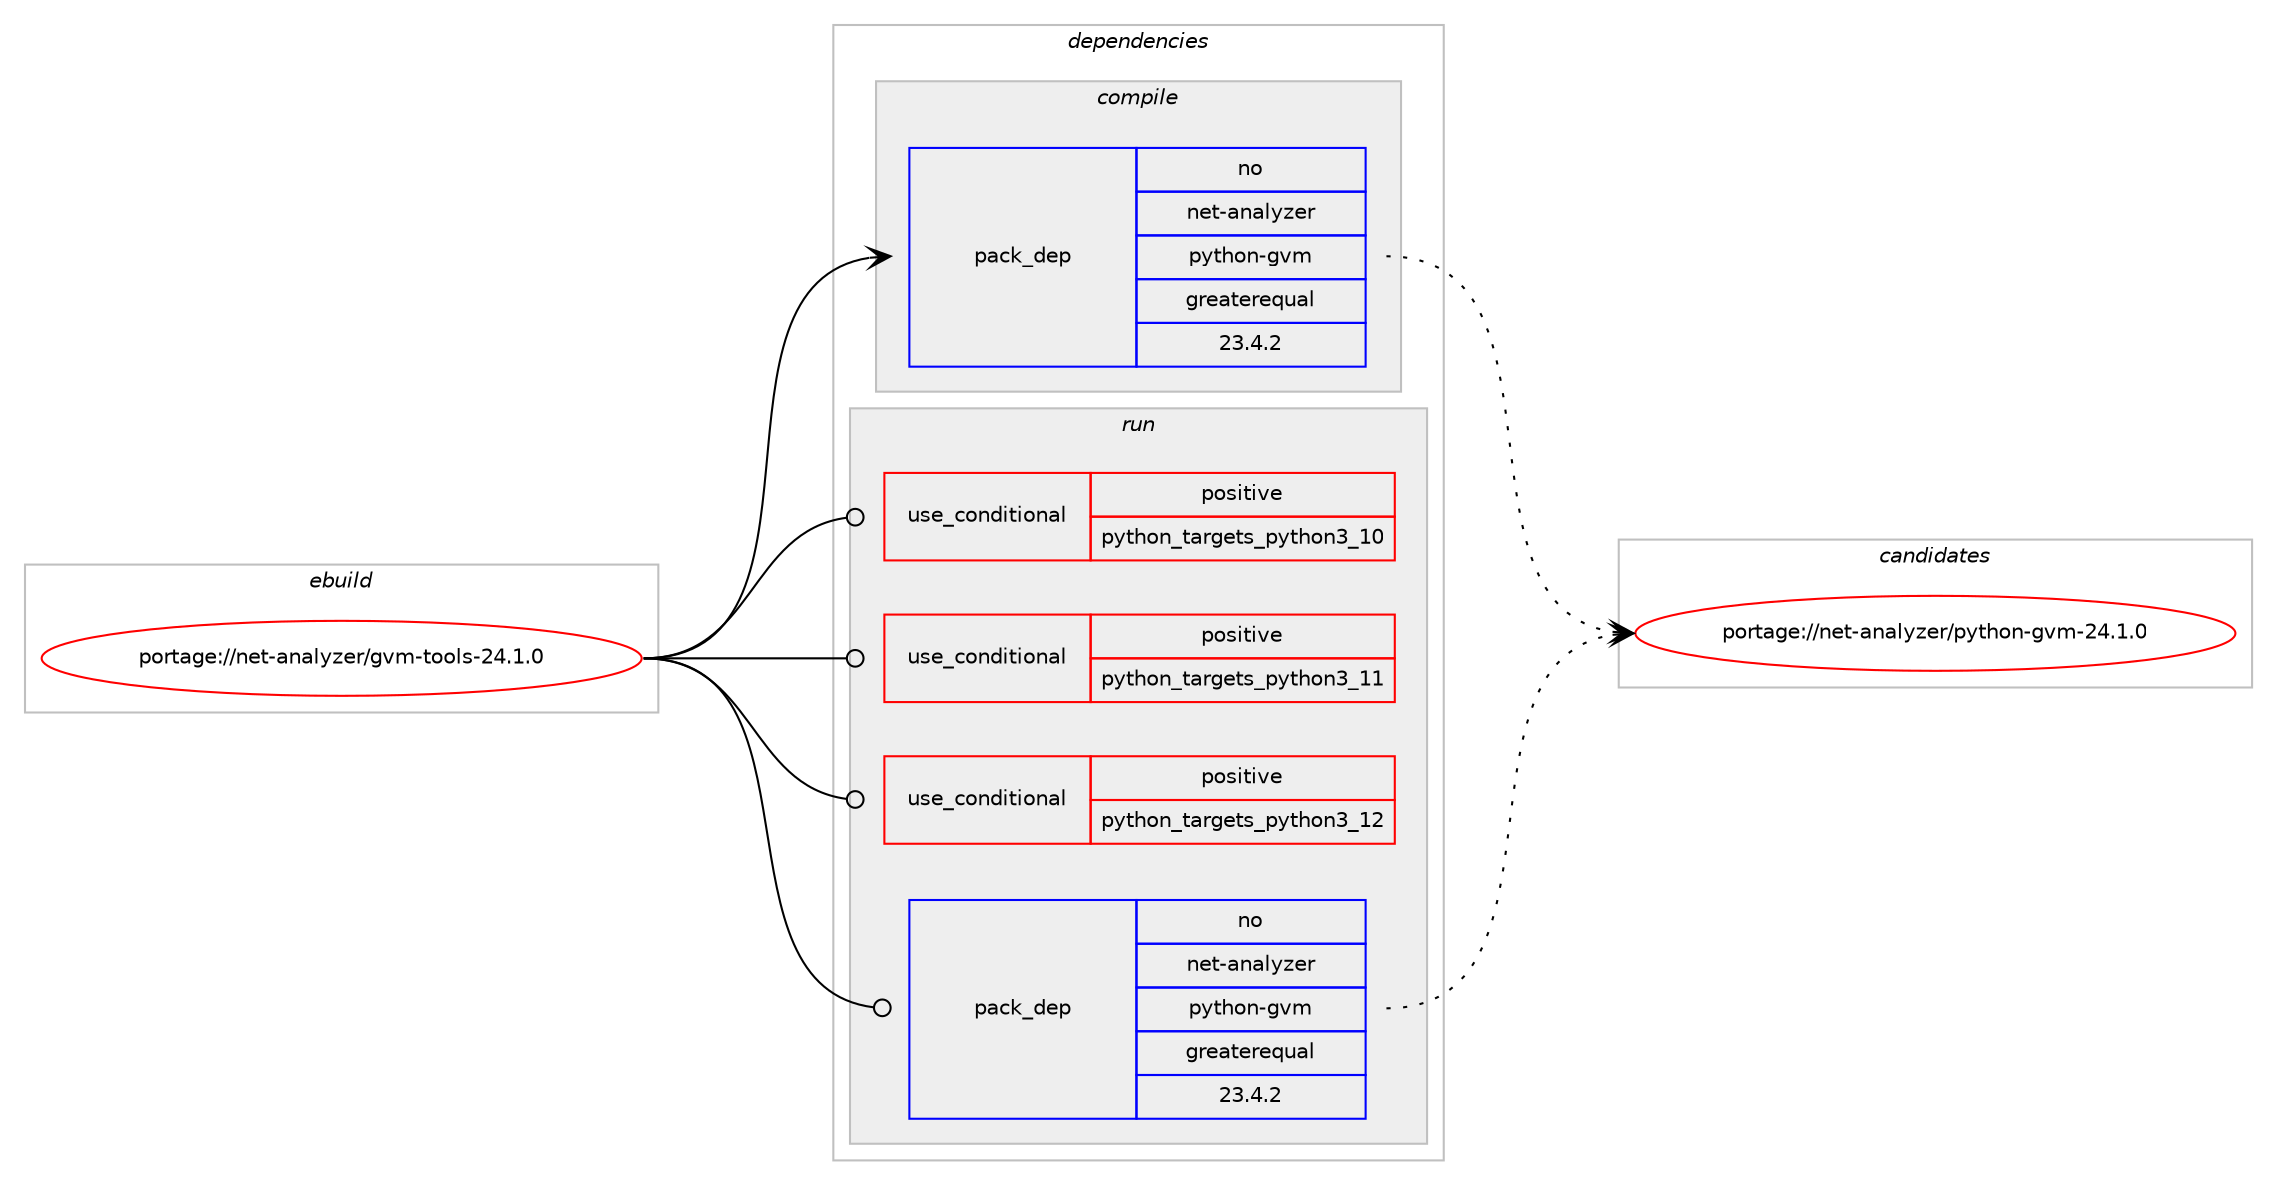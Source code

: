 digraph prolog {

# *************
# Graph options
# *************

newrank=true;
concentrate=true;
compound=true;
graph [rankdir=LR,fontname=Helvetica,fontsize=10,ranksep=1.5];#, ranksep=2.5, nodesep=0.2];
edge  [arrowhead=vee];
node  [fontname=Helvetica,fontsize=10];

# **********
# The ebuild
# **********

subgraph cluster_leftcol {
color=gray;
rank=same;
label=<<i>ebuild</i>>;
id [label="portage://net-analyzer/gvm-tools-24.1.0", color=red, width=4, href="../net-analyzer/gvm-tools-24.1.0.svg"];
}

# ****************
# The dependencies
# ****************

subgraph cluster_midcol {
color=gray;
label=<<i>dependencies</i>>;
subgraph cluster_compile {
fillcolor="#eeeeee";
style=filled;
label=<<i>compile</i>>;
subgraph pack50 {
dependency117 [label=<<TABLE BORDER="0" CELLBORDER="1" CELLSPACING="0" CELLPADDING="4" WIDTH="220"><TR><TD ROWSPAN="6" CELLPADDING="30">pack_dep</TD></TR><TR><TD WIDTH="110">no</TD></TR><TR><TD>net-analyzer</TD></TR><TR><TD>python-gvm</TD></TR><TR><TD>greaterequal</TD></TR><TR><TD>23.4.2</TD></TR></TABLE>>, shape=none, color=blue];
}
id:e -> dependency117:w [weight=20,style="solid",arrowhead="vee"];
}
subgraph cluster_compileandrun {
fillcolor="#eeeeee";
style=filled;
label=<<i>compile and run</i>>;
}
subgraph cluster_run {
fillcolor="#eeeeee";
style=filled;
label=<<i>run</i>>;
subgraph cond68 {
dependency118 [label=<<TABLE BORDER="0" CELLBORDER="1" CELLSPACING="0" CELLPADDING="4"><TR><TD ROWSPAN="3" CELLPADDING="10">use_conditional</TD></TR><TR><TD>positive</TD></TR><TR><TD>python_targets_python3_10</TD></TR></TABLE>>, shape=none, color=red];
# *** BEGIN UNKNOWN DEPENDENCY TYPE (TODO) ***
# dependency118 -> package_dependency(portage://net-analyzer/gvm-tools-24.1.0,run,no,dev-lang,python,none,[,,],[slot(3.10)],[])
# *** END UNKNOWN DEPENDENCY TYPE (TODO) ***

}
id:e -> dependency118:w [weight=20,style="solid",arrowhead="odot"];
subgraph cond69 {
dependency119 [label=<<TABLE BORDER="0" CELLBORDER="1" CELLSPACING="0" CELLPADDING="4"><TR><TD ROWSPAN="3" CELLPADDING="10">use_conditional</TD></TR><TR><TD>positive</TD></TR><TR><TD>python_targets_python3_11</TD></TR></TABLE>>, shape=none, color=red];
# *** BEGIN UNKNOWN DEPENDENCY TYPE (TODO) ***
# dependency119 -> package_dependency(portage://net-analyzer/gvm-tools-24.1.0,run,no,dev-lang,python,none,[,,],[slot(3.11)],[])
# *** END UNKNOWN DEPENDENCY TYPE (TODO) ***

}
id:e -> dependency119:w [weight=20,style="solid",arrowhead="odot"];
subgraph cond70 {
dependency120 [label=<<TABLE BORDER="0" CELLBORDER="1" CELLSPACING="0" CELLPADDING="4"><TR><TD ROWSPAN="3" CELLPADDING="10">use_conditional</TD></TR><TR><TD>positive</TD></TR><TR><TD>python_targets_python3_12</TD></TR></TABLE>>, shape=none, color=red];
# *** BEGIN UNKNOWN DEPENDENCY TYPE (TODO) ***
# dependency120 -> package_dependency(portage://net-analyzer/gvm-tools-24.1.0,run,no,dev-lang,python,none,[,,],[slot(3.12)],[])
# *** END UNKNOWN DEPENDENCY TYPE (TODO) ***

}
id:e -> dependency120:w [weight=20,style="solid",arrowhead="odot"];
subgraph pack51 {
dependency121 [label=<<TABLE BORDER="0" CELLBORDER="1" CELLSPACING="0" CELLPADDING="4" WIDTH="220"><TR><TD ROWSPAN="6" CELLPADDING="30">pack_dep</TD></TR><TR><TD WIDTH="110">no</TD></TR><TR><TD>net-analyzer</TD></TR><TR><TD>python-gvm</TD></TR><TR><TD>greaterequal</TD></TR><TR><TD>23.4.2</TD></TR></TABLE>>, shape=none, color=blue];
}
id:e -> dependency121:w [weight=20,style="solid",arrowhead="odot"];
}
}

# **************
# The candidates
# **************

subgraph cluster_choices {
rank=same;
color=gray;
label=<<i>candidates</i>>;

subgraph choice50 {
color=black;
nodesep=1;
choice110101116459711097108121122101114471121211161041111104510311810945505246494648 [label="portage://net-analyzer/python-gvm-24.1.0", color=red, width=4,href="../net-analyzer/python-gvm-24.1.0.svg"];
dependency117:e -> choice110101116459711097108121122101114471121211161041111104510311810945505246494648:w [style=dotted,weight="100"];
}
subgraph choice51 {
color=black;
nodesep=1;
choice110101116459711097108121122101114471121211161041111104510311810945505246494648 [label="portage://net-analyzer/python-gvm-24.1.0", color=red, width=4,href="../net-analyzer/python-gvm-24.1.0.svg"];
dependency121:e -> choice110101116459711097108121122101114471121211161041111104510311810945505246494648:w [style=dotted,weight="100"];
}
}

}
